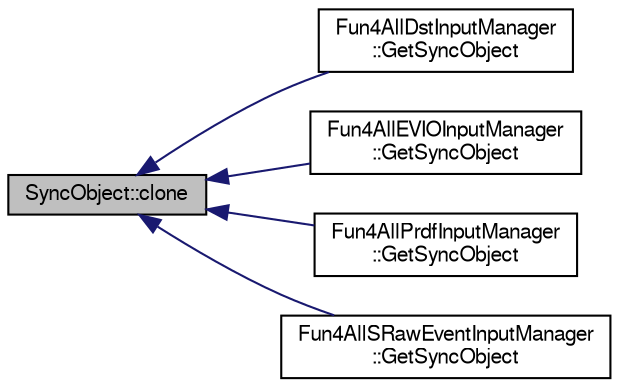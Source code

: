 digraph "SyncObject::clone"
{
  bgcolor="transparent";
  edge [fontname="FreeSans",fontsize="10",labelfontname="FreeSans",labelfontsize="10"];
  node [fontname="FreeSans",fontsize="10",shape=record];
  rankdir="LR";
  Node1 [label="SyncObject::clone",height=0.2,width=0.4,color="black", fillcolor="grey75", style="filled" fontcolor="black"];
  Node1 -> Node2 [dir="back",color="midnightblue",fontsize="10",style="solid",fontname="FreeSans"];
  Node2 [label="Fun4AllDstInputManager\l::GetSyncObject",height=0.2,width=0.4,color="black",URL="$d7/d0b/classFun4AllDstInputManager.html#adb0f421b2cc0607f784ac46314bb5346"];
  Node1 -> Node3 [dir="back",color="midnightblue",fontsize="10",style="solid",fontname="FreeSans"];
  Node3 [label="Fun4AllEVIOInputManager\l::GetSyncObject",height=0.2,width=0.4,color="black",URL="$d3/d97/classFun4AllEVIOInputManager.html#a8c69a52e64076f4811c9fd8fbad92519"];
  Node1 -> Node4 [dir="back",color="midnightblue",fontsize="10",style="solid",fontname="FreeSans"];
  Node4 [label="Fun4AllPrdfInputManager\l::GetSyncObject",height=0.2,width=0.4,color="black",URL="$da/dd8/classFun4AllPrdfInputManager.html#a8a294c21f908f8f6c2e43697167212a4"];
  Node1 -> Node5 [dir="back",color="midnightblue",fontsize="10",style="solid",fontname="FreeSans"];
  Node5 [label="Fun4AllSRawEventInputManager\l::GetSyncObject",height=0.2,width=0.4,color="black",URL="$d5/dd4/classFun4AllSRawEventInputManager.html#aafd5a55ef3b8345a4f3664dea7fc23f7"];
}
